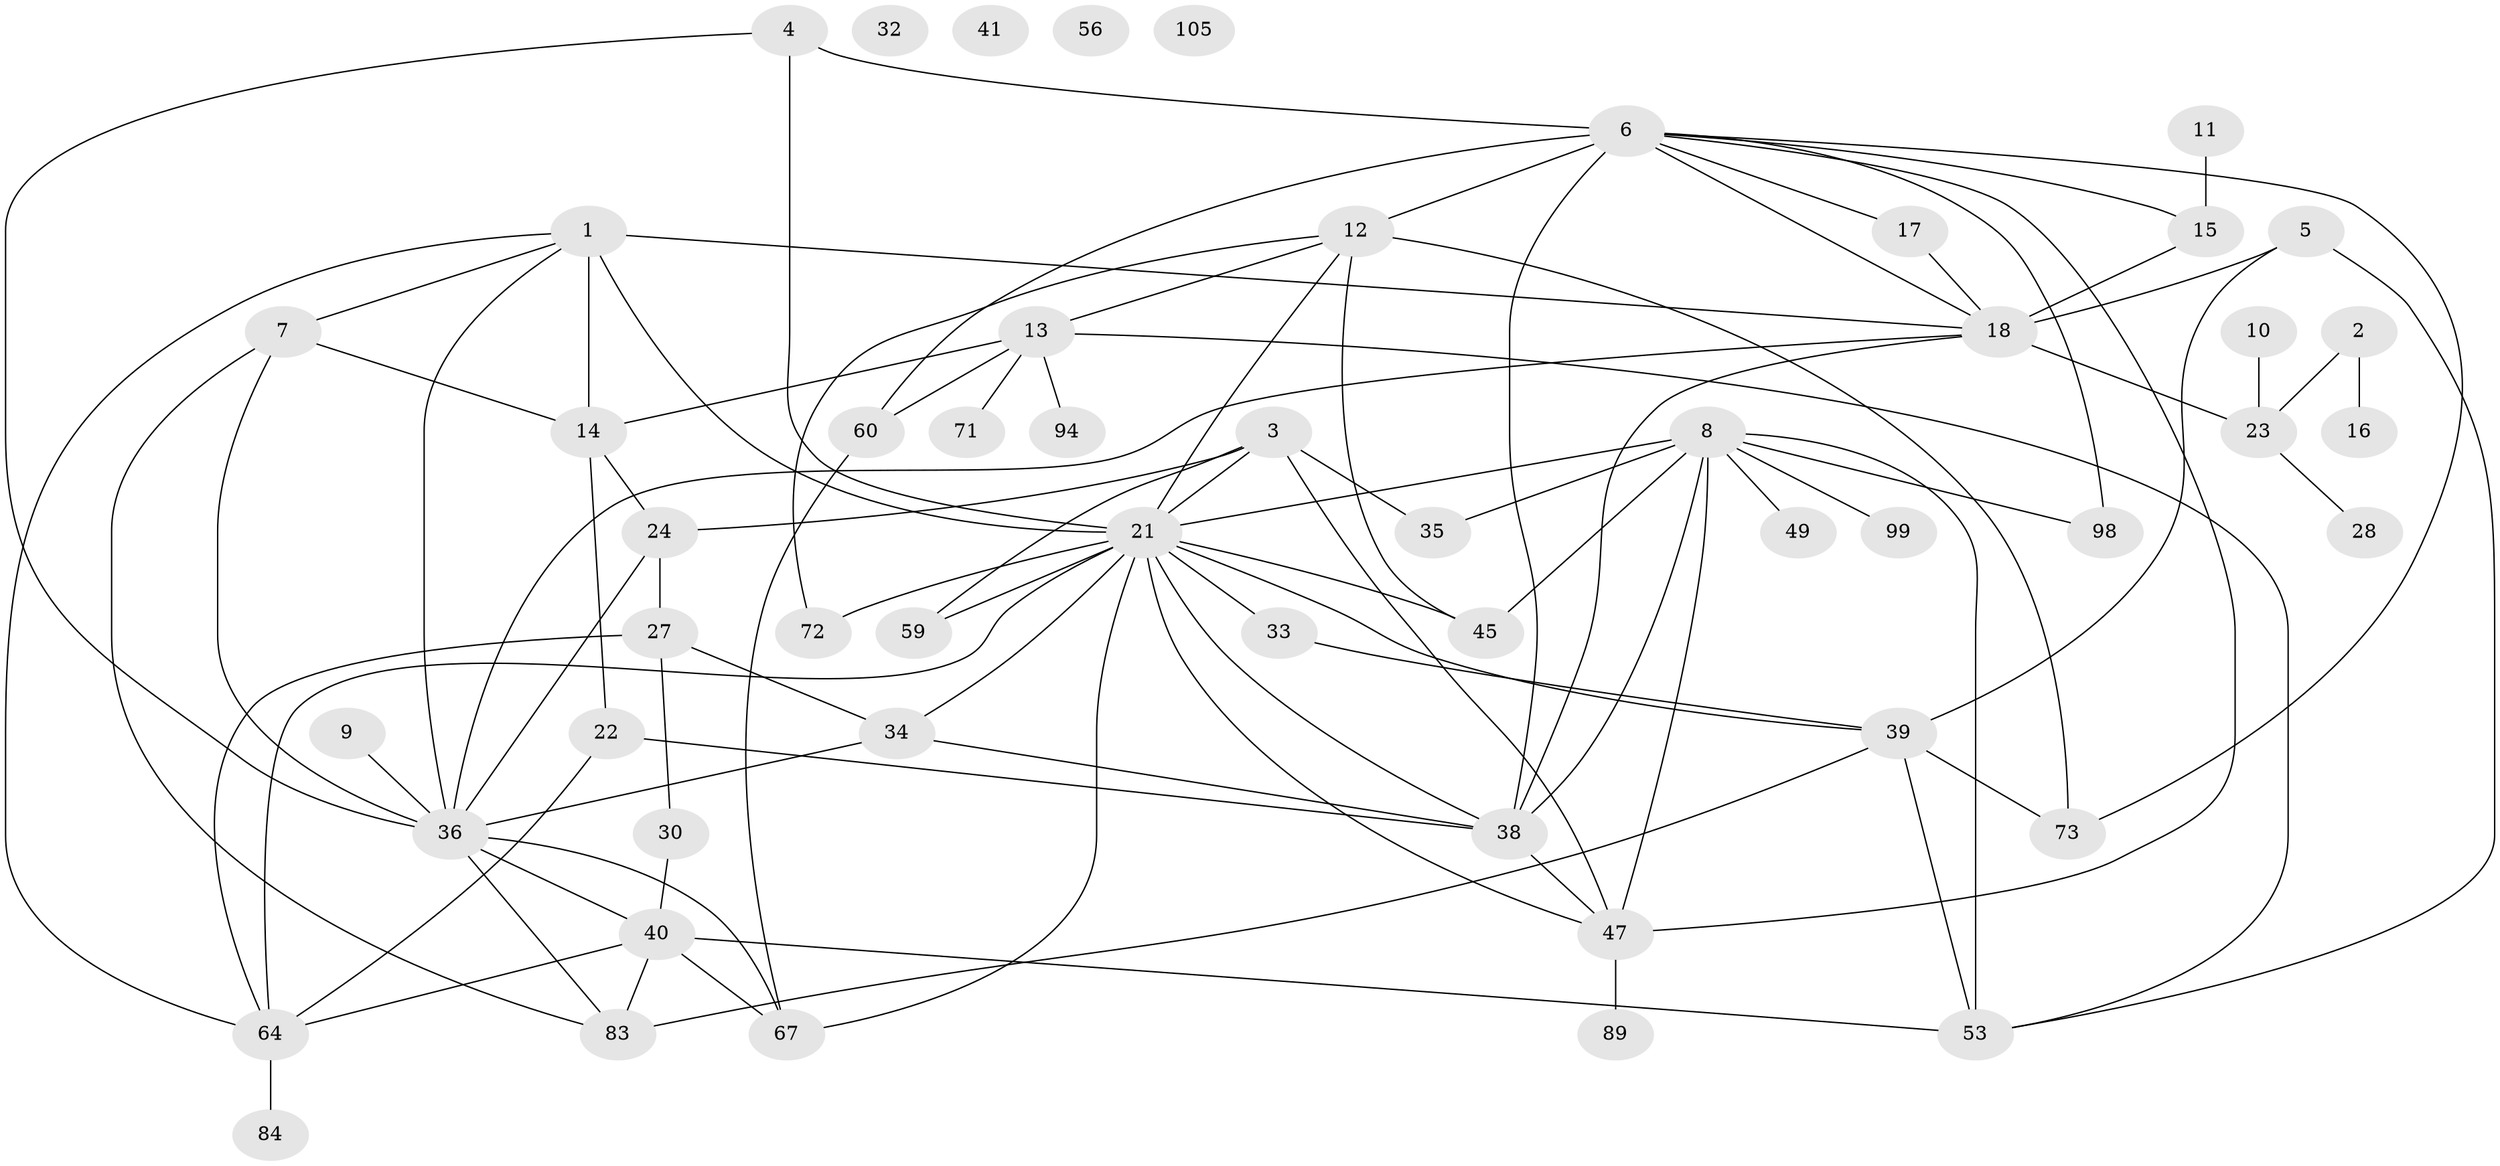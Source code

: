 // original degree distribution, {5: 0.102803738317757, 2: 0.19626168224299065, 4: 0.17757009345794392, 3: 0.205607476635514, 1: 0.18691588785046728, 6: 0.08411214953271028, 0: 0.037383177570093455, 7: 0.009345794392523364}
// Generated by graph-tools (version 1.1) at 2025/12/03/09/25 04:12:51]
// undirected, 53 vertices, 96 edges
graph export_dot {
graph [start="1"]
  node [color=gray90,style=filled];
  1 [super="+82"];
  2;
  3 [super="+85"];
  4 [super="+25"];
  5;
  6 [super="+50+20"];
  7 [super="+42+19"];
  8 [super="+61+57+91"];
  9;
  10;
  11;
  12 [super="+66+63"];
  13 [super="+76"];
  14;
  15 [super="+96"];
  16;
  17;
  18 [super="+46"];
  21 [super="+90+26"];
  22;
  23 [super="+29+88"];
  24 [super="+65+48"];
  27 [super="+58"];
  28 [super="+51"];
  30;
  32;
  33;
  34;
  35 [super="+54"];
  36 [super="+80+77"];
  38 [super="+92+44"];
  39 [super="+52"];
  40 [super="+106+102+81"];
  41;
  45;
  47 [super="+55+75"];
  49;
  53 [super="+97"];
  56;
  59 [super="+87"];
  60 [super="+70"];
  64 [super="+86"];
  67 [super="+78"];
  71;
  72;
  73 [super="+100"];
  83;
  84;
  89;
  94;
  98;
  99;
  105;
  1 -- 14 [weight=2];
  1 -- 64;
  1 -- 21;
  1 -- 18 [weight=2];
  1 -- 7;
  1 -- 36;
  2 -- 16;
  2 -- 23;
  3 -- 59;
  3 -- 47;
  3 -- 21;
  3 -- 24;
  3 -- 35;
  4 -- 36;
  4 -- 21;
  4 -- 6;
  5 -- 18;
  5 -- 39;
  5 -- 53;
  6 -- 73;
  6 -- 98;
  6 -- 15;
  6 -- 12 [weight=2];
  6 -- 17;
  6 -- 38 [weight=2];
  6 -- 60;
  6 -- 47;
  6 -- 18;
  7 -- 14;
  7 -- 83;
  7 -- 36;
  8 -- 21 [weight=2];
  8 -- 45;
  8 -- 53;
  8 -- 35;
  8 -- 49;
  8 -- 98;
  8 -- 99;
  8 -- 38;
  8 -- 47;
  9 -- 36;
  10 -- 23;
  11 -- 15;
  12 -- 45;
  12 -- 21;
  12 -- 72;
  12 -- 13;
  12 -- 73;
  13 -- 14;
  13 -- 94;
  13 -- 71;
  13 -- 60;
  13 -- 53;
  14 -- 22;
  14 -- 24;
  15 -- 18;
  17 -- 18;
  18 -- 36;
  18 -- 38;
  18 -- 23 [weight=2];
  21 -- 34;
  21 -- 45;
  21 -- 33;
  21 -- 72;
  21 -- 64;
  21 -- 38;
  21 -- 47;
  21 -- 59 [weight=2];
  21 -- 67;
  21 -- 39;
  22 -- 64;
  22 -- 38;
  23 -- 28;
  24 -- 36;
  24 -- 27;
  27 -- 30;
  27 -- 64;
  27 -- 34;
  30 -- 40;
  33 -- 39;
  34 -- 38;
  34 -- 36;
  36 -- 67;
  36 -- 83;
  36 -- 40;
  38 -- 47;
  39 -- 83;
  39 -- 73 [weight=2];
  39 -- 53;
  40 -- 64;
  40 -- 53;
  40 -- 83;
  40 -- 67 [weight=2];
  47 -- 89;
  60 -- 67;
  64 -- 84;
}
